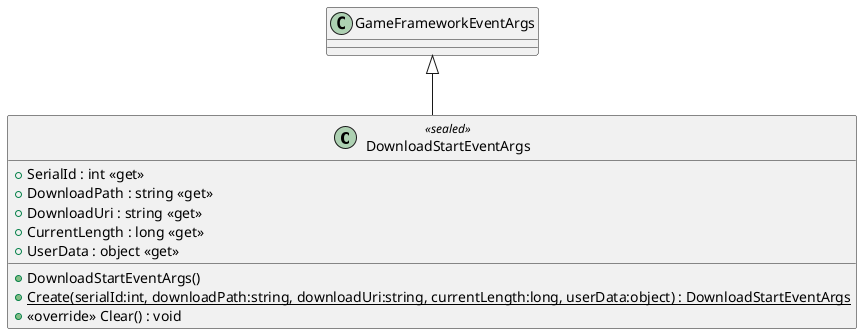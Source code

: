 @startuml
class DownloadStartEventArgs <<sealed>> {
    + DownloadStartEventArgs()
    + SerialId : int <<get>>
    + DownloadPath : string <<get>>
    + DownloadUri : string <<get>>
    + CurrentLength : long <<get>>
    + UserData : object <<get>>
    + {static} Create(serialId:int, downloadPath:string, downloadUri:string, currentLength:long, userData:object) : DownloadStartEventArgs
    + <<override>> Clear() : void
}
GameFrameworkEventArgs <|-- DownloadStartEventArgs
@enduml
